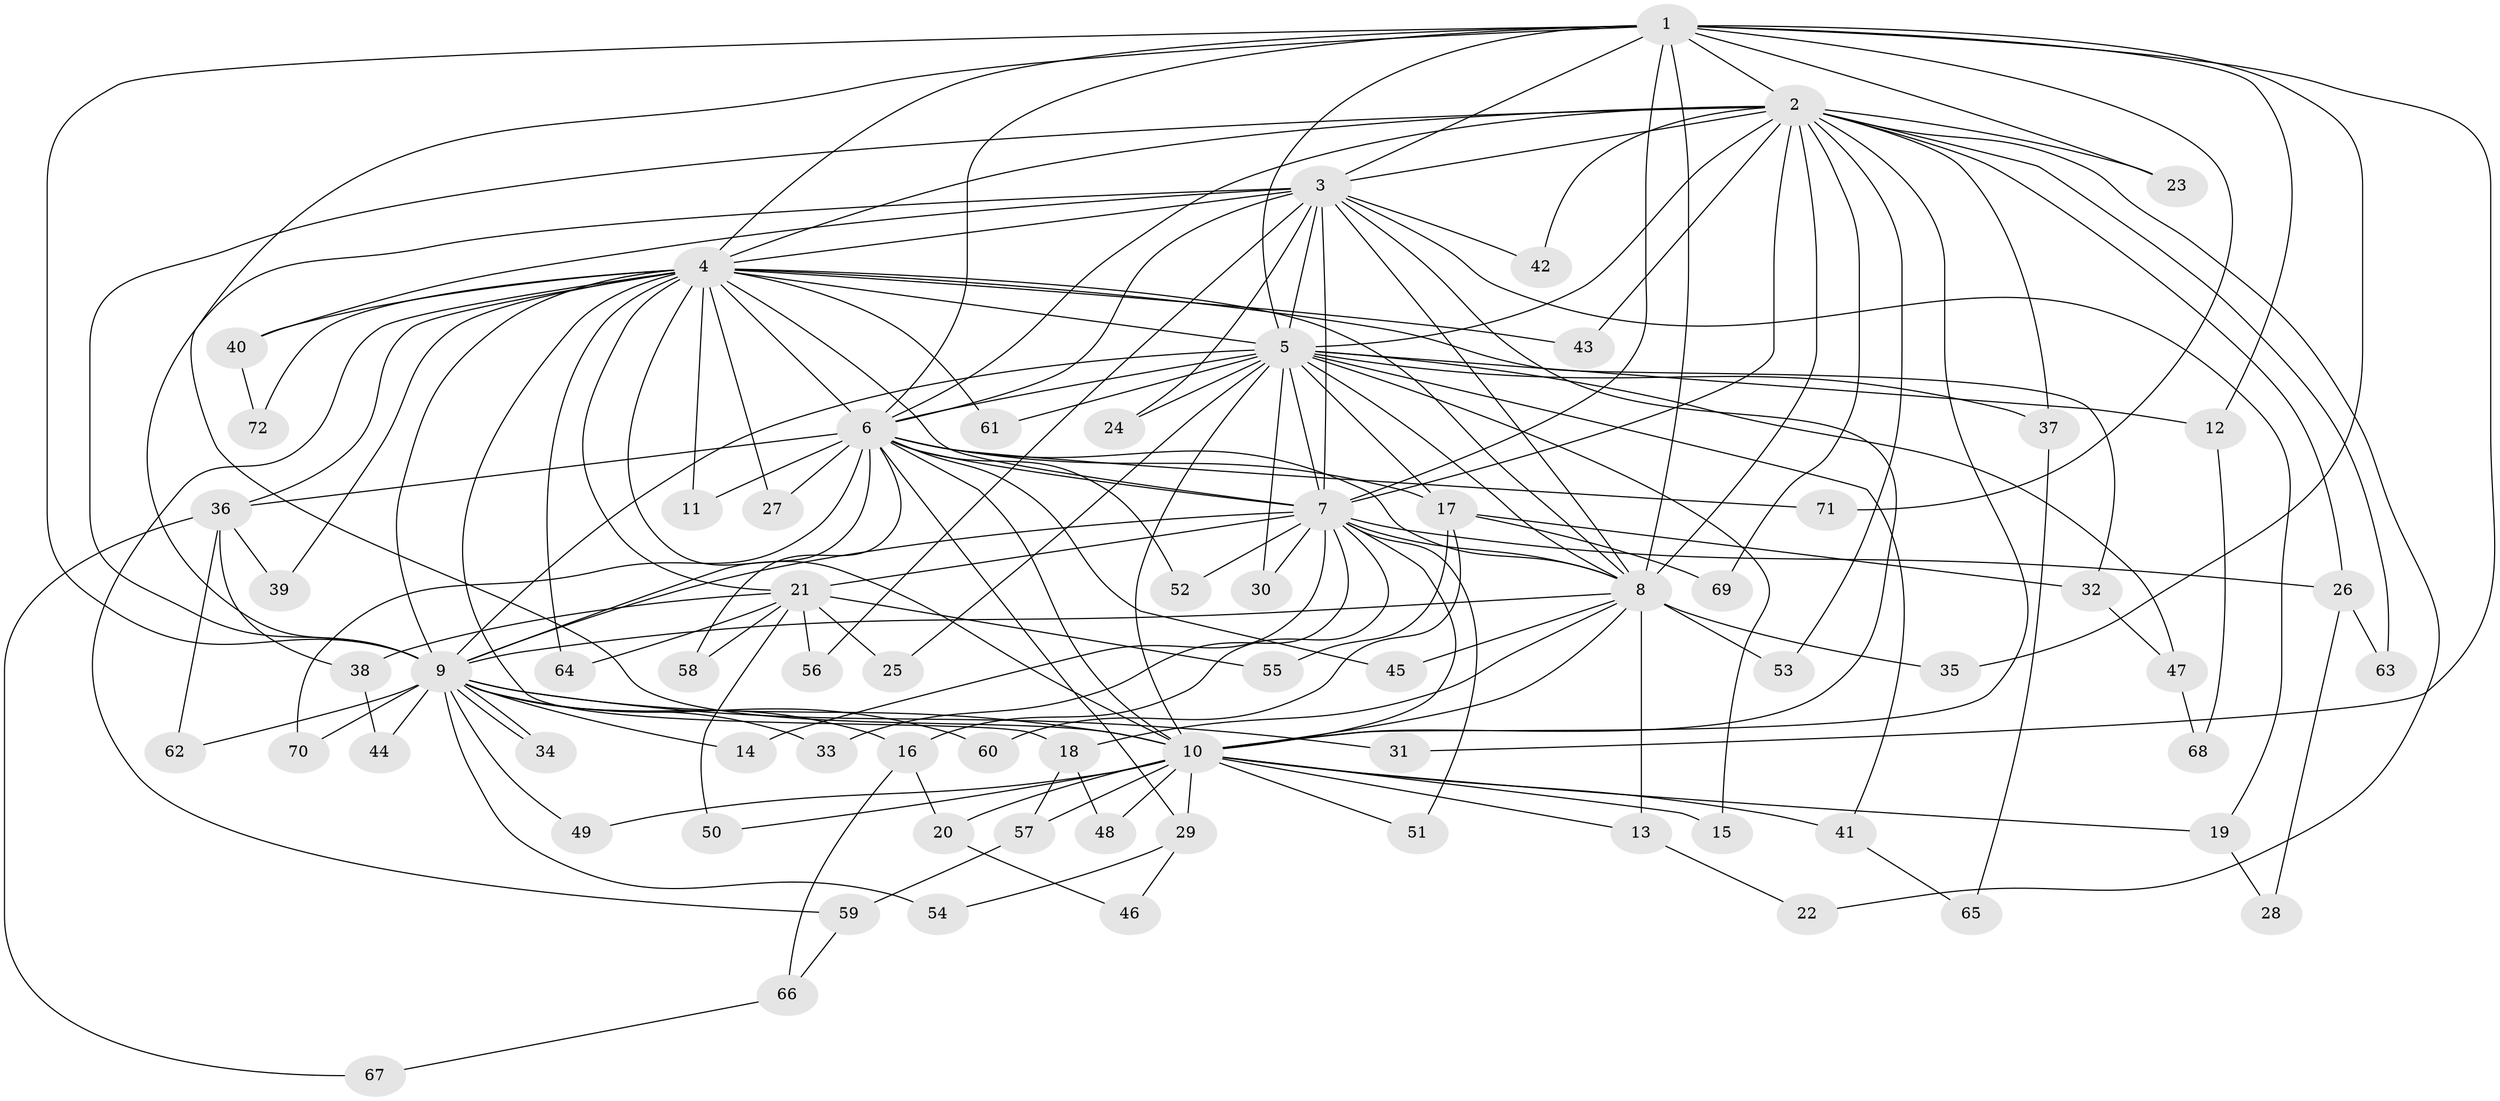 // Generated by graph-tools (version 1.1) at 2025/01/03/09/25 03:01:18]
// undirected, 72 vertices, 169 edges
graph export_dot {
graph [start="1"]
  node [color=gray90,style=filled];
  1;
  2;
  3;
  4;
  5;
  6;
  7;
  8;
  9;
  10;
  11;
  12;
  13;
  14;
  15;
  16;
  17;
  18;
  19;
  20;
  21;
  22;
  23;
  24;
  25;
  26;
  27;
  28;
  29;
  30;
  31;
  32;
  33;
  34;
  35;
  36;
  37;
  38;
  39;
  40;
  41;
  42;
  43;
  44;
  45;
  46;
  47;
  48;
  49;
  50;
  51;
  52;
  53;
  54;
  55;
  56;
  57;
  58;
  59;
  60;
  61;
  62;
  63;
  64;
  65;
  66;
  67;
  68;
  69;
  70;
  71;
  72;
  1 -- 2;
  1 -- 3;
  1 -- 4;
  1 -- 5;
  1 -- 6;
  1 -- 7;
  1 -- 8;
  1 -- 9;
  1 -- 10;
  1 -- 12;
  1 -- 23;
  1 -- 31;
  1 -- 35;
  1 -- 71;
  2 -- 3;
  2 -- 4;
  2 -- 5;
  2 -- 6;
  2 -- 7;
  2 -- 8;
  2 -- 9;
  2 -- 10;
  2 -- 22;
  2 -- 23;
  2 -- 26;
  2 -- 37;
  2 -- 42;
  2 -- 43;
  2 -- 53;
  2 -- 63;
  2 -- 69;
  3 -- 4;
  3 -- 5;
  3 -- 6;
  3 -- 7;
  3 -- 8;
  3 -- 9;
  3 -- 10;
  3 -- 19;
  3 -- 24;
  3 -- 40;
  3 -- 42;
  3 -- 56;
  4 -- 5;
  4 -- 6;
  4 -- 7;
  4 -- 8;
  4 -- 9;
  4 -- 10;
  4 -- 11;
  4 -- 18;
  4 -- 21;
  4 -- 27;
  4 -- 32;
  4 -- 36;
  4 -- 39;
  4 -- 40;
  4 -- 43;
  4 -- 59;
  4 -- 61;
  4 -- 64;
  4 -- 72;
  5 -- 6;
  5 -- 7;
  5 -- 8;
  5 -- 9;
  5 -- 10;
  5 -- 12;
  5 -- 15;
  5 -- 17;
  5 -- 24;
  5 -- 25;
  5 -- 30;
  5 -- 37;
  5 -- 41;
  5 -- 47;
  5 -- 61;
  6 -- 7;
  6 -- 8;
  6 -- 9;
  6 -- 10;
  6 -- 11;
  6 -- 17;
  6 -- 27;
  6 -- 29;
  6 -- 36;
  6 -- 45;
  6 -- 52;
  6 -- 58;
  6 -- 70;
  6 -- 71;
  7 -- 8;
  7 -- 9;
  7 -- 10;
  7 -- 14;
  7 -- 16;
  7 -- 21;
  7 -- 26;
  7 -- 30;
  7 -- 33;
  7 -- 51;
  7 -- 52;
  8 -- 9;
  8 -- 10;
  8 -- 13;
  8 -- 18;
  8 -- 35;
  8 -- 45;
  8 -- 53;
  9 -- 10;
  9 -- 14;
  9 -- 16;
  9 -- 31;
  9 -- 33;
  9 -- 34;
  9 -- 34;
  9 -- 44;
  9 -- 49;
  9 -- 54;
  9 -- 60;
  9 -- 62;
  9 -- 70;
  10 -- 13;
  10 -- 15;
  10 -- 19;
  10 -- 20;
  10 -- 29;
  10 -- 41;
  10 -- 48;
  10 -- 49;
  10 -- 50;
  10 -- 51;
  10 -- 57;
  12 -- 68;
  13 -- 22;
  16 -- 20;
  16 -- 66;
  17 -- 32;
  17 -- 55;
  17 -- 60;
  17 -- 69;
  18 -- 48;
  18 -- 57;
  19 -- 28;
  20 -- 46;
  21 -- 25;
  21 -- 38;
  21 -- 50;
  21 -- 55;
  21 -- 56;
  21 -- 58;
  21 -- 64;
  26 -- 28;
  26 -- 63;
  29 -- 46;
  29 -- 54;
  32 -- 47;
  36 -- 38;
  36 -- 39;
  36 -- 62;
  36 -- 67;
  37 -- 65;
  38 -- 44;
  40 -- 72;
  41 -- 65;
  47 -- 68;
  57 -- 59;
  59 -- 66;
  66 -- 67;
}
